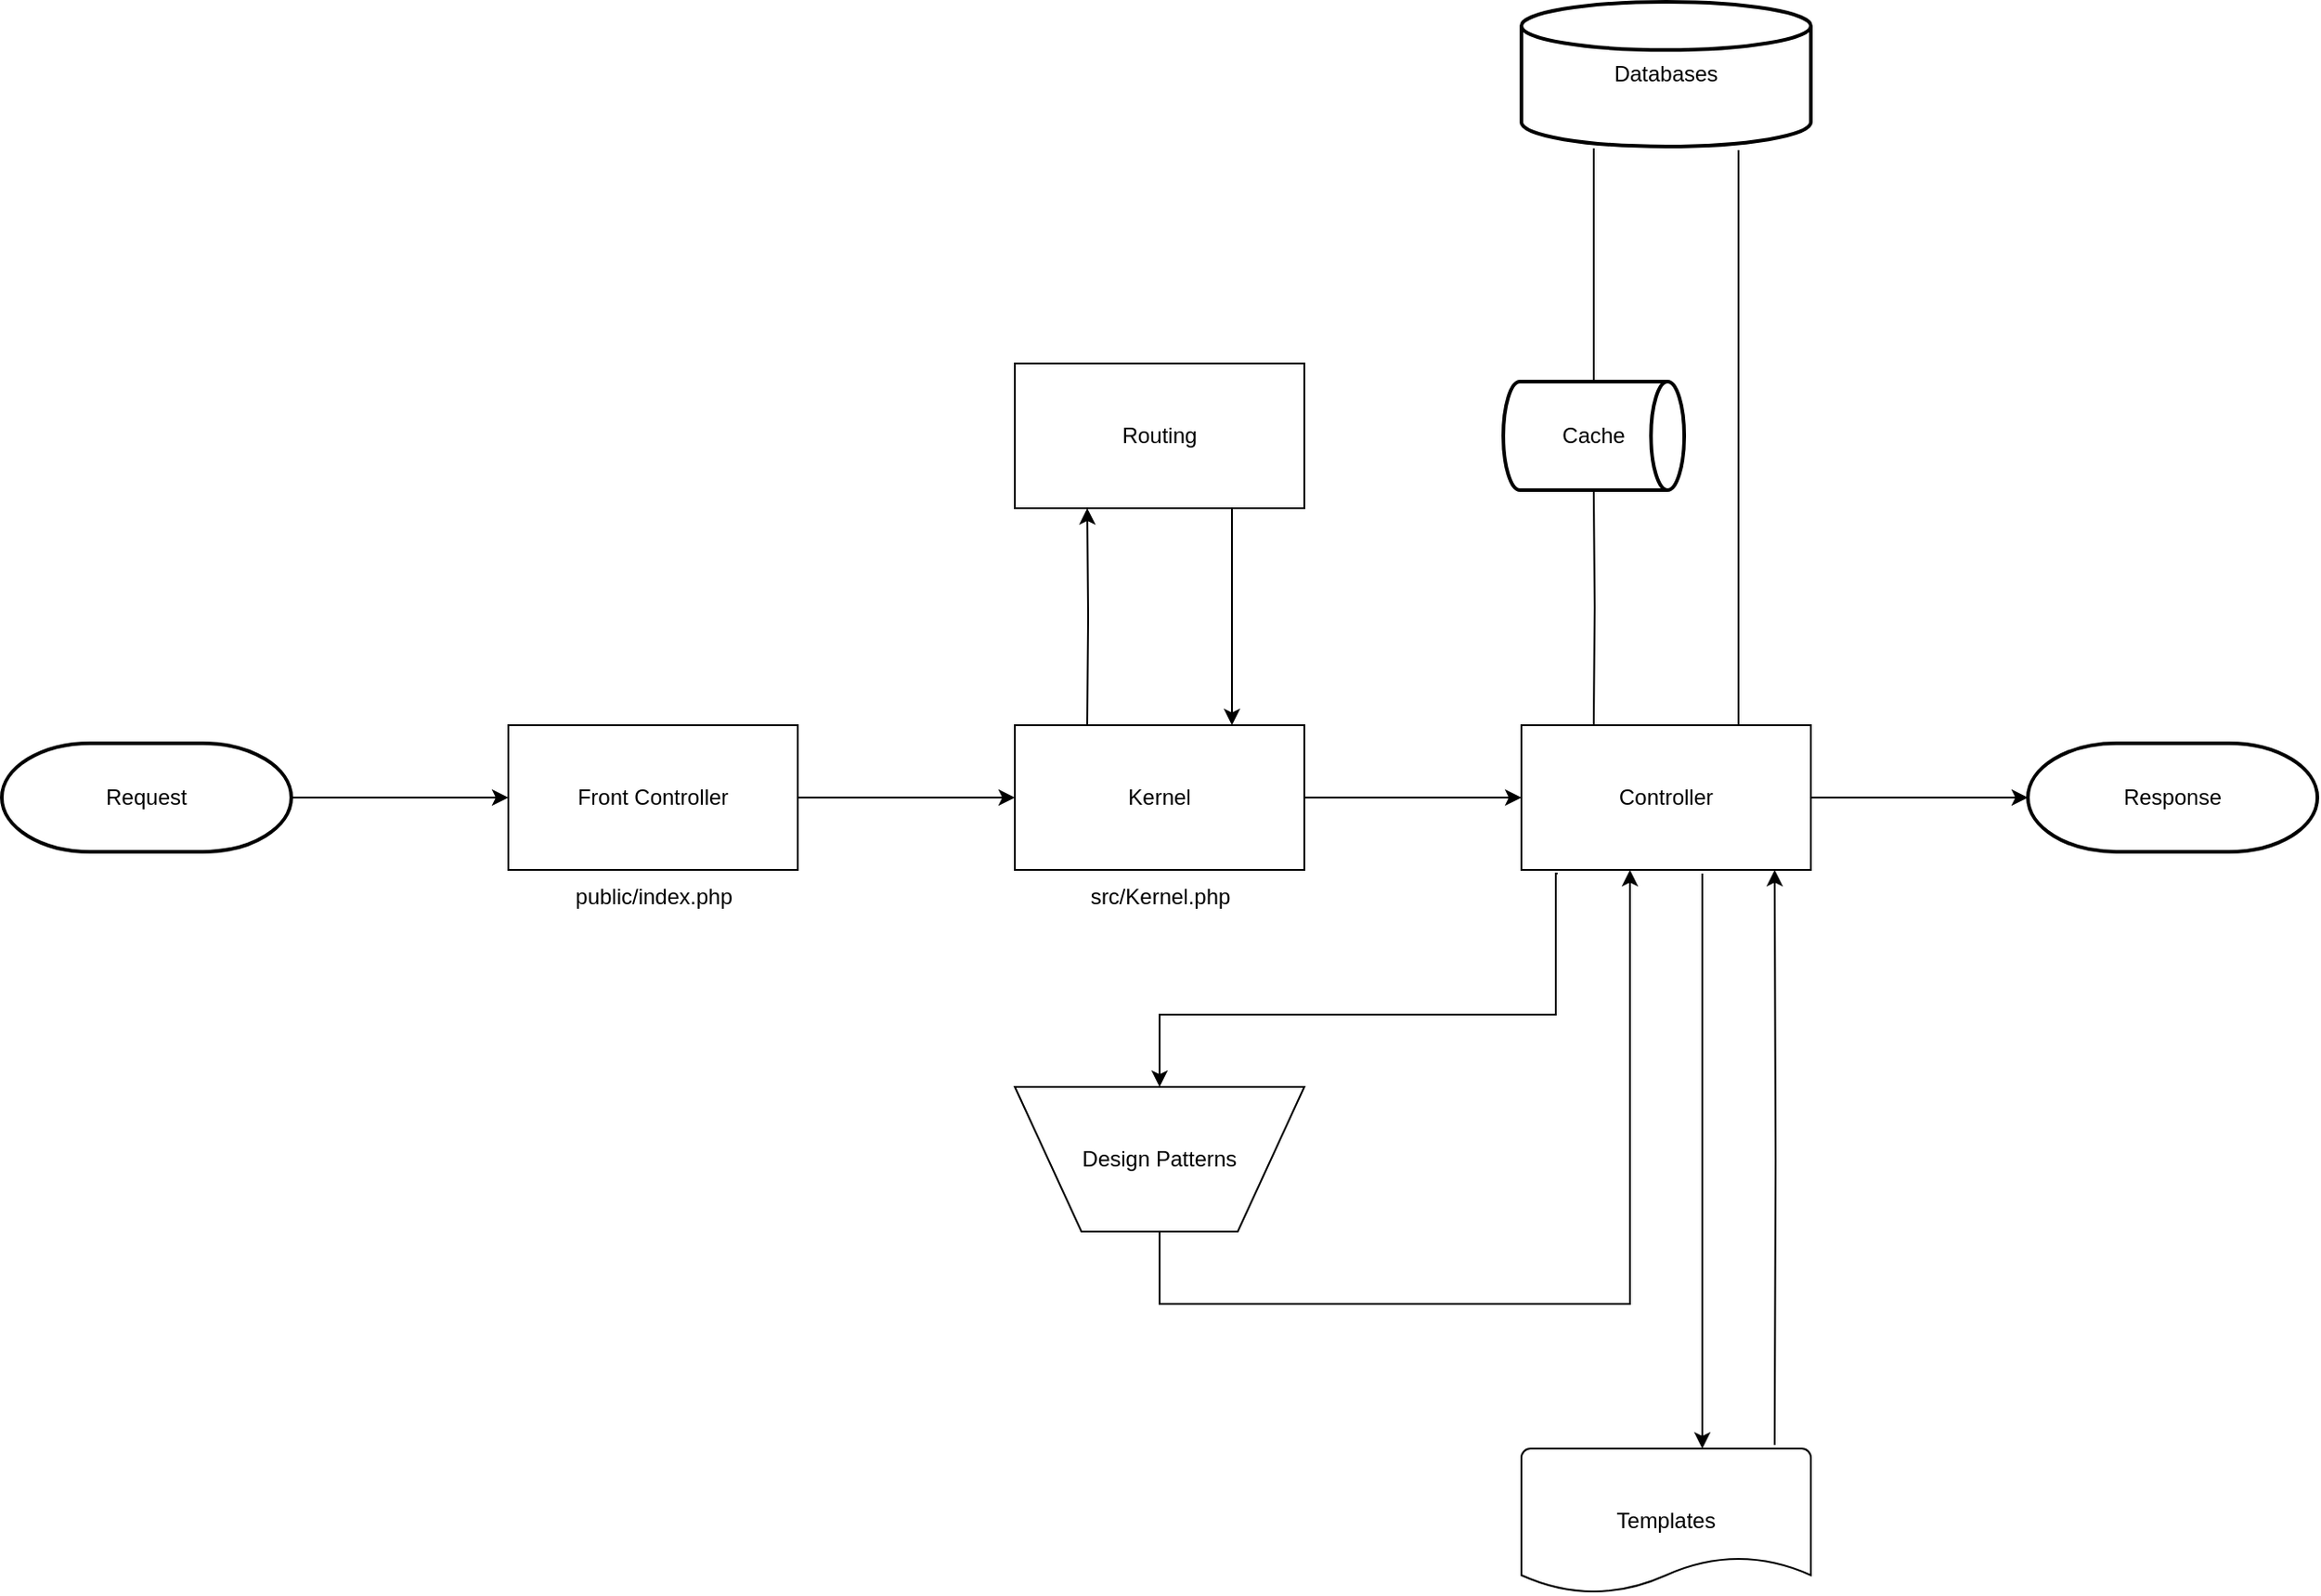 <mxfile version="22.1.22" type="embed" pages="6">
  <diagram name="Framework" id="CnW_uup-KwWFPFQ_-pxT">
    <mxGraphModel dx="1383" dy="1161" grid="1" gridSize="10" guides="1" tooltips="1" connect="1" arrows="1" fold="1" page="1" pageScale="1" pageWidth="1600" pageHeight="1200" math="0" shadow="0">
      <root>
        <mxCell id="zfkhhD0QaaSfa7tD3gnL-0" />
        <mxCell id="zfkhhD0QaaSfa7tD3gnL-1" parent="zfkhhD0QaaSfa7tD3gnL-0" />
        <mxCell id="zfkhhD0QaaSfa7tD3gnL-2" style="edgeStyle=orthogonalEdgeStyle;rounded=0;orthogonalLoop=1;jettySize=auto;html=1;" parent="zfkhhD0QaaSfa7tD3gnL-1" source="zfkhhD0QaaSfa7tD3gnL-3" target="zfkhhD0QaaSfa7tD3gnL-5" edge="1">
          <mxGeometry relative="1" as="geometry" />
        </mxCell>
        <mxCell id="zfkhhD0QaaSfa7tD3gnL-3" value="Front Controller" style="rounded=0;whiteSpace=wrap;html=1;" parent="zfkhhD0QaaSfa7tD3gnL-1" vertex="1">
          <mxGeometry x="440" y="480" width="160" height="80" as="geometry" />
        </mxCell>
        <mxCell id="zfkhhD0QaaSfa7tD3gnL-4" style="edgeStyle=orthogonalEdgeStyle;rounded=0;orthogonalLoop=1;jettySize=auto;html=1;entryX=0;entryY=0.5;entryDx=0;entryDy=0;exitX=1;exitY=0.5;exitDx=0;exitDy=0;" parent="zfkhhD0QaaSfa7tD3gnL-1" source="zfkhhD0QaaSfa7tD3gnL-5" target="zfkhhD0QaaSfa7tD3gnL-7" edge="1">
          <mxGeometry relative="1" as="geometry" />
        </mxCell>
        <mxCell id="zfkhhD0QaaSfa7tD3gnL-5" value="Kernel" style="rounded=0;whiteSpace=wrap;html=1;" parent="zfkhhD0QaaSfa7tD3gnL-1" vertex="1">
          <mxGeometry x="720" y="480" width="160" height="80" as="geometry" />
        </mxCell>
        <mxCell id="zfkhhD0QaaSfa7tD3gnL-6" style="edgeStyle=orthogonalEdgeStyle;rounded=0;orthogonalLoop=1;jettySize=auto;html=1;entryX=0.5;entryY=0;entryDx=0;entryDy=0;exitX=0.125;exitY=1.025;exitDx=0;exitDy=0;exitPerimeter=0;" parent="zfkhhD0QaaSfa7tD3gnL-1" source="zfkhhD0QaaSfa7tD3gnL-7" target="zfkhhD0QaaSfa7tD3gnL-26" edge="1">
          <mxGeometry relative="1" as="geometry">
            <Array as="points">
              <mxPoint x="1019" y="562" />
              <mxPoint x="1019" y="640" />
              <mxPoint x="800" y="640" />
            </Array>
          </mxGeometry>
        </mxCell>
        <mxCell id="zfkhhD0QaaSfa7tD3gnL-7" value="Controller" style="rounded=0;whiteSpace=wrap;html=1;" parent="zfkhhD0QaaSfa7tD3gnL-1" vertex="1">
          <mxGeometry x="1000" y="480" width="160" height="80" as="geometry" />
        </mxCell>
        <mxCell id="zfkhhD0QaaSfa7tD3gnL-8" style="edgeStyle=orthogonalEdgeStyle;rounded=0;orthogonalLoop=1;jettySize=auto;html=1;entryX=0;entryY=0.5;entryDx=0;entryDy=0;" parent="zfkhhD0QaaSfa7tD3gnL-1" source="zfkhhD0QaaSfa7tD3gnL-9" target="zfkhhD0QaaSfa7tD3gnL-3" edge="1">
          <mxGeometry relative="1" as="geometry" />
        </mxCell>
        <mxCell id="zfkhhD0QaaSfa7tD3gnL-9" value="Request" style="strokeWidth=2;html=1;shape=mxgraph.flowchart.terminator;whiteSpace=wrap;" parent="zfkhhD0QaaSfa7tD3gnL-1" vertex="1">
          <mxGeometry x="160" y="490" width="160" height="60" as="geometry" />
        </mxCell>
        <mxCell id="zfkhhD0QaaSfa7tD3gnL-10" value="Response" style="strokeWidth=2;html=1;shape=mxgraph.flowchart.terminator;whiteSpace=wrap;" parent="zfkhhD0QaaSfa7tD3gnL-1" vertex="1">
          <mxGeometry x="1280" y="490" width="160" height="60" as="geometry" />
        </mxCell>
        <mxCell id="zfkhhD0QaaSfa7tD3gnL-11" style="edgeStyle=orthogonalEdgeStyle;rounded=0;orthogonalLoop=1;jettySize=auto;html=1;entryX=0.75;entryY=0;entryDx=0;entryDy=0;exitX=0.75;exitY=1.025;exitDx=0;exitDy=0;exitPerimeter=0;endArrow=none;endFill=0;" parent="zfkhhD0QaaSfa7tD3gnL-1" source="zfkhhD0QaaSfa7tD3gnL-14" target="zfkhhD0QaaSfa7tD3gnL-7" edge="1">
          <mxGeometry relative="1" as="geometry">
            <mxPoint x="1080" y="360" as="sourcePoint" />
          </mxGeometry>
        </mxCell>
        <mxCell id="zfkhhD0QaaSfa7tD3gnL-12" value="public/index.php" style="text;html=1;align=center;verticalAlign=middle;resizable=0;points=[];autosize=1;strokeColor=none;fillColor=none;" parent="zfkhhD0QaaSfa7tD3gnL-1" vertex="1">
          <mxGeometry x="465" y="560" width="110" height="30" as="geometry" />
        </mxCell>
        <mxCell id="zfkhhD0QaaSfa7tD3gnL-13" value="src/Kernel.php" style="text;html=1;align=center;verticalAlign=middle;resizable=0;points=[];autosize=1;strokeColor=none;fillColor=none;" parent="zfkhhD0QaaSfa7tD3gnL-1" vertex="1">
          <mxGeometry x="750" y="560" width="100" height="30" as="geometry" />
        </mxCell>
        <mxCell id="zfkhhD0QaaSfa7tD3gnL-14" value="Databases" style="strokeWidth=2;html=1;shape=mxgraph.flowchart.database;whiteSpace=wrap;" parent="zfkhhD0QaaSfa7tD3gnL-1" vertex="1">
          <mxGeometry x="1000" y="80" width="160" height="80" as="geometry" />
        </mxCell>
        <mxCell id="zfkhhD0QaaSfa7tD3gnL-15" style="edgeStyle=orthogonalEdgeStyle;rounded=0;orthogonalLoop=1;jettySize=auto;html=1;entryX=0;entryY=0.5;entryDx=0;entryDy=0;entryPerimeter=0;" parent="zfkhhD0QaaSfa7tD3gnL-1" source="zfkhhD0QaaSfa7tD3gnL-7" target="zfkhhD0QaaSfa7tD3gnL-10" edge="1">
          <mxGeometry relative="1" as="geometry" />
        </mxCell>
        <mxCell id="zfkhhD0QaaSfa7tD3gnL-16" style="edgeStyle=orthogonalEdgeStyle;rounded=0;orthogonalLoop=1;jettySize=auto;html=1;entryX=0.25;entryY=1;entryDx=0;entryDy=0;exitX=0.25;exitY=0;exitDx=0;exitDy=0;" parent="zfkhhD0QaaSfa7tD3gnL-1" target="zfkhhD0QaaSfa7tD3gnL-18" edge="1">
          <mxGeometry relative="1" as="geometry">
            <mxPoint x="760" y="480" as="sourcePoint" />
          </mxGeometry>
        </mxCell>
        <mxCell id="zfkhhD0QaaSfa7tD3gnL-17" style="edgeStyle=orthogonalEdgeStyle;rounded=0;orthogonalLoop=1;jettySize=auto;html=1;exitX=0.75;exitY=1;exitDx=0;exitDy=0;" parent="zfkhhD0QaaSfa7tD3gnL-1" source="zfkhhD0QaaSfa7tD3gnL-18" edge="1">
          <mxGeometry relative="1" as="geometry">
            <mxPoint x="840" y="480" as="targetPoint" />
          </mxGeometry>
        </mxCell>
        <mxCell id="zfkhhD0QaaSfa7tD3gnL-18" value="Routing" style="rounded=0;whiteSpace=wrap;html=1;" parent="zfkhhD0QaaSfa7tD3gnL-1" vertex="1">
          <mxGeometry x="720" y="280" width="160" height="80" as="geometry" />
        </mxCell>
        <mxCell id="zx1N9MPbAr6mNwclZLOI-0" style="edgeStyle=orthogonalEdgeStyle;rounded=0;orthogonalLoop=1;jettySize=auto;html=1;exitX=0.5;exitY=1;exitDx=0;exitDy=0;" parent="zfkhhD0QaaSfa7tD3gnL-1" source="zfkhhD0QaaSfa7tD3gnL-26" edge="1">
          <mxGeometry relative="1" as="geometry">
            <mxPoint x="1060" y="560" as="targetPoint" />
            <Array as="points">
              <mxPoint x="800" y="800" />
              <mxPoint x="1060" y="800" />
            </Array>
          </mxGeometry>
        </mxCell>
        <mxCell id="zfkhhD0QaaSfa7tD3gnL-26" value="Design Patterns" style="verticalLabelPosition=middle;verticalAlign=middle;html=1;shape=trapezoid;perimeter=trapezoidPerimeter;whiteSpace=wrap;size=0.23;arcSize=10;flipV=1;labelPosition=center;align=center;" parent="zfkhhD0QaaSfa7tD3gnL-1" vertex="1">
          <mxGeometry x="720" y="680" width="160" height="80" as="geometry" />
        </mxCell>
        <mxCell id="zfkhhD0QaaSfa7tD3gnL-27" style="edgeStyle=orthogonalEdgeStyle;rounded=0;orthogonalLoop=1;jettySize=auto;html=1;entryX=0.25;entryY=1.013;entryDx=0;entryDy=0;entryPerimeter=0;endArrow=none;endFill=0;exitX=0.5;exitY=0;exitDx=0;exitDy=0;exitPerimeter=0;" parent="zfkhhD0QaaSfa7tD3gnL-1" source="zfkhhD0QaaSfa7tD3gnL-28" edge="1">
          <mxGeometry relative="1" as="geometry">
            <mxPoint x="880" y="320" as="sourcePoint" />
            <mxPoint x="1040" y="161" as="targetPoint" />
          </mxGeometry>
        </mxCell>
        <mxCell id="zfkhhD0QaaSfa7tD3gnL-28" value="Cache" style="strokeWidth=2;html=1;shape=mxgraph.flowchart.direct_data;whiteSpace=wrap;" parent="zfkhhD0QaaSfa7tD3gnL-1" vertex="1">
          <mxGeometry x="990" y="290" width="100" height="60" as="geometry" />
        </mxCell>
        <mxCell id="zfkhhD0QaaSfa7tD3gnL-29" style="edgeStyle=orthogonalEdgeStyle;rounded=0;orthogonalLoop=1;jettySize=auto;html=1;entryX=0.5;entryY=1;entryDx=0;entryDy=0;entryPerimeter=0;exitX=0.25;exitY=0;exitDx=0;exitDy=0;endArrow=none;endFill=0;" parent="zfkhhD0QaaSfa7tD3gnL-1" target="zfkhhD0QaaSfa7tD3gnL-28" edge="1">
          <mxGeometry relative="1" as="geometry">
            <mxPoint x="1040" y="480" as="sourcePoint" />
          </mxGeometry>
        </mxCell>
        <mxCell id="1GDWyFlp9GgyleiQa_Ey-0" value="Templates" style="strokeWidth=1;html=1;shape=mxgraph.flowchart.document2;whiteSpace=wrap;size=0.25;" parent="zfkhhD0QaaSfa7tD3gnL-1" vertex="1">
          <mxGeometry x="1000" y="880" width="160" height="80" as="geometry" />
        </mxCell>
        <mxCell id="1GDWyFlp9GgyleiQa_Ey-1" style="edgeStyle=orthogonalEdgeStyle;rounded=0;orthogonalLoop=1;jettySize=auto;html=1;startArrow=classic;startFill=1;endArrow=none;endFill=0;entryX=0.875;entryY=-0.025;entryDx=0;entryDy=0;entryPerimeter=0;" parent="zfkhhD0QaaSfa7tD3gnL-1" target="1GDWyFlp9GgyleiQa_Ey-0" edge="1">
          <mxGeometry relative="1" as="geometry">
            <mxPoint x="1140" y="560" as="sourcePoint" />
            <mxPoint x="1290" y="730" as="targetPoint" />
          </mxGeometry>
        </mxCell>
        <mxCell id="1GDWyFlp9GgyleiQa_Ey-2" style="edgeStyle=orthogonalEdgeStyle;rounded=0;orthogonalLoop=1;jettySize=auto;html=1;exitX=0.625;exitY=1.025;exitDx=0;exitDy=0;exitPerimeter=0;" parent="zfkhhD0QaaSfa7tD3gnL-1" source="zfkhhD0QaaSfa7tD3gnL-7" edge="1">
          <mxGeometry relative="1" as="geometry">
            <mxPoint x="1100" y="880" as="targetPoint" />
          </mxGeometry>
        </mxCell>
      </root>
    </mxGraphModel>
  </diagram>
  <diagram name="Configurations" id="nSLMvqq1_s9JcMIWVHJ0">
    <mxGraphModel dx="1383" dy="1161" grid="1" gridSize="10" guides="1" tooltips="1" connect="1" arrows="1" fold="1" page="1" pageScale="1" pageWidth="1600" pageHeight="1200" math="0" shadow="0">
      <root>
        <mxCell id="tFxSJcbVjkW49yoVQv_u-0" />
        <mxCell id="tFxSJcbVjkW49yoVQv_u-1" parent="tFxSJcbVjkW49yoVQv_u-0" />
        <mxCell id="9fxciIHvsaQsYW9dtywq-3" value="" style="verticalLabelPosition=bottom;verticalAlign=top;html=1;shape=mxgraph.basic.rect;fillColor2=none;strokeWidth=2;size=20;indent=5;fillColor=#f5f5f5;fontColor=#333333;strokeColor=#666666;" parent="tFxSJcbVjkW49yoVQv_u-1" vertex="1">
          <mxGeometry x="440" y="280" width="800" height="560" as="geometry" />
        </mxCell>
        <mxCell id="9fxciIHvsaQsYW9dtywq-2" value="" style="verticalLabelPosition=bottom;verticalAlign=top;html=1;shape=mxgraph.basic.rect;fillColor2=none;strokeWidth=2;size=20;indent=5;fillColor=#f5f5f5;fontColor=#333333;strokeColor=#666666;" parent="tFxSJcbVjkW49yoVQv_u-1" vertex="1">
          <mxGeometry x="400" y="240" width="800" height="560" as="geometry" />
        </mxCell>
        <mxCell id="tFxSJcbVjkW49yoVQv_u-2" style="edgeStyle=orthogonalEdgeStyle;rounded=0;orthogonalLoop=1;jettySize=auto;html=1;" parent="tFxSJcbVjkW49yoVQv_u-1" source="tFxSJcbVjkW49yoVQv_u-3" target="tFxSJcbVjkW49yoVQv_u-5" edge="1">
          <mxGeometry relative="1" as="geometry" />
        </mxCell>
        <mxCell id="tFxSJcbVjkW49yoVQv_u-3" value="Front Controller" style="rounded=0;whiteSpace=wrap;html=1;" parent="tFxSJcbVjkW49yoVQv_u-1" vertex="1">
          <mxGeometry x="440" y="480" width="160" height="80" as="geometry" />
        </mxCell>
        <mxCell id="tFxSJcbVjkW49yoVQv_u-4" style="edgeStyle=orthogonalEdgeStyle;rounded=0;orthogonalLoop=1;jettySize=auto;html=1;entryX=0;entryY=0.5;entryDx=0;entryDy=0;" parent="tFxSJcbVjkW49yoVQv_u-1" source="tFxSJcbVjkW49yoVQv_u-5" target="tFxSJcbVjkW49yoVQv_u-7" edge="1">
          <mxGeometry relative="1" as="geometry" />
        </mxCell>
        <mxCell id="tFxSJcbVjkW49yoVQv_u-5" value="Kernel" style="rounded=0;whiteSpace=wrap;html=1;" parent="tFxSJcbVjkW49yoVQv_u-1" vertex="1">
          <mxGeometry x="720" y="480" width="160" height="80" as="geometry" />
        </mxCell>
        <mxCell id="tFxSJcbVjkW49yoVQv_u-6" style="edgeStyle=orthogonalEdgeStyle;rounded=0;orthogonalLoop=1;jettySize=auto;html=1;entryX=0.25;entryY=0;entryDx=0;entryDy=0;exitX=0.25;exitY=1;exitDx=0;exitDy=0;" parent="tFxSJcbVjkW49yoVQv_u-1" edge="1">
          <mxGeometry relative="1" as="geometry">
            <mxPoint x="1040" y="360" as="sourcePoint" />
            <mxPoint x="1040" y="680" as="targetPoint" />
          </mxGeometry>
        </mxCell>
        <mxCell id="tFxSJcbVjkW49yoVQv_u-7" value="Controller" style="rounded=0;whiteSpace=wrap;html=1;" parent="tFxSJcbVjkW49yoVQv_u-1" vertex="1">
          <mxGeometry x="1000" y="480" width="160" height="80" as="geometry" />
        </mxCell>
        <mxCell id="tFxSJcbVjkW49yoVQv_u-8" style="edgeStyle=orthogonalEdgeStyle;rounded=0;orthogonalLoop=1;jettySize=auto;html=1;entryX=0;entryY=0.5;entryDx=0;entryDy=0;" parent="tFxSJcbVjkW49yoVQv_u-1" source="tFxSJcbVjkW49yoVQv_u-9" target="tFxSJcbVjkW49yoVQv_u-3" edge="1">
          <mxGeometry relative="1" as="geometry" />
        </mxCell>
        <mxCell id="tFxSJcbVjkW49yoVQv_u-9" value="Request" style="strokeWidth=2;html=1;shape=mxgraph.flowchart.terminator;whiteSpace=wrap;" parent="tFxSJcbVjkW49yoVQv_u-1" vertex="1">
          <mxGeometry x="160" y="490" width="160" height="60" as="geometry" />
        </mxCell>
        <mxCell id="tFxSJcbVjkW49yoVQv_u-10" value="Response" style="strokeWidth=2;html=1;shape=mxgraph.flowchart.terminator;whiteSpace=wrap;" parent="tFxSJcbVjkW49yoVQv_u-1" vertex="1">
          <mxGeometry x="1280" y="490" width="160" height="60" as="geometry" />
        </mxCell>
        <mxCell id="tFxSJcbVjkW49yoVQv_u-11" style="edgeStyle=orthogonalEdgeStyle;rounded=0;orthogonalLoop=1;jettySize=auto;html=1;entryX=0.75;entryY=0;entryDx=0;entryDy=0;exitX=0.75;exitY=1.025;exitDx=0;exitDy=0;exitPerimeter=0;endArrow=none;endFill=0;" parent="tFxSJcbVjkW49yoVQv_u-1" source="tFxSJcbVjkW49yoVQv_u-15" target="tFxSJcbVjkW49yoVQv_u-7" edge="1">
          <mxGeometry relative="1" as="geometry">
            <mxPoint x="1080" y="360" as="sourcePoint" />
          </mxGeometry>
        </mxCell>
        <mxCell id="tFxSJcbVjkW49yoVQv_u-12" value="public/index.php" style="text;html=1;align=center;verticalAlign=middle;resizable=0;points=[];autosize=1;strokeColor=none;fillColor=none;" parent="tFxSJcbVjkW49yoVQv_u-1" vertex="1">
          <mxGeometry x="465" y="560" width="110" height="30" as="geometry" />
        </mxCell>
        <mxCell id="tFxSJcbVjkW49yoVQv_u-13" value="src/Kernel.php" style="text;html=1;align=center;verticalAlign=middle;resizable=0;points=[];autosize=1;strokeColor=none;fillColor=none;" parent="tFxSJcbVjkW49yoVQv_u-1" vertex="1">
          <mxGeometry x="750" y="560" width="100" height="30" as="geometry" />
        </mxCell>
        <mxCell id="tFxSJcbVjkW49yoVQv_u-14" style="edgeStyle=orthogonalEdgeStyle;rounded=0;orthogonalLoop=1;jettySize=auto;html=1;entryX=0.75;entryY=1;entryDx=0;entryDy=0;exitX=0.75;exitY=0;exitDx=0;exitDy=0;exitPerimeter=0;" parent="tFxSJcbVjkW49yoVQv_u-1" source="tFxSJcbVjkW49yoVQv_u-19" target="tFxSJcbVjkW49yoVQv_u-7" edge="1">
          <mxGeometry relative="1" as="geometry">
            <mxPoint x="1120" y="680" as="sourcePoint" />
          </mxGeometry>
        </mxCell>
        <mxCell id="tFxSJcbVjkW49yoVQv_u-15" value="Databases" style="strokeWidth=2;html=1;shape=mxgraph.flowchart.database;whiteSpace=wrap;" parent="tFxSJcbVjkW49yoVQv_u-1" vertex="1">
          <mxGeometry x="1000" y="80" width="160" height="80" as="geometry" />
        </mxCell>
        <mxCell id="tFxSJcbVjkW49yoVQv_u-16" style="edgeStyle=orthogonalEdgeStyle;rounded=0;orthogonalLoop=1;jettySize=auto;html=1;entryX=0;entryY=0.5;entryDx=0;entryDy=0;entryPerimeter=0;" parent="tFxSJcbVjkW49yoVQv_u-1" source="tFxSJcbVjkW49yoVQv_u-7" target="tFxSJcbVjkW49yoVQv_u-10" edge="1">
          <mxGeometry relative="1" as="geometry" />
        </mxCell>
        <mxCell id="tFxSJcbVjkW49yoVQv_u-17" style="edgeStyle=orthogonalEdgeStyle;rounded=0;orthogonalLoop=1;jettySize=auto;html=1;entryX=0.25;entryY=1.013;entryDx=0;entryDy=0;entryPerimeter=0;endArrow=none;endFill=0;exitX=0.5;exitY=0;exitDx=0;exitDy=0;exitPerimeter=0;startArrow=none;startFill=0;" parent="tFxSJcbVjkW49yoVQv_u-1" source="tFxSJcbVjkW49yoVQv_u-18" target="tFxSJcbVjkW49yoVQv_u-15" edge="1">
          <mxGeometry relative="1" as="geometry">
            <mxPoint x="880" y="320" as="sourcePoint" />
          </mxGeometry>
        </mxCell>
        <mxCell id="tFxSJcbVjkW49yoVQv_u-18" value="Cache" style="strokeWidth=2;html=1;shape=mxgraph.flowchart.direct_data;whiteSpace=wrap;" parent="tFxSJcbVjkW49yoVQv_u-1" vertex="1">
          <mxGeometry x="990" y="290" width="100" height="60" as="geometry" />
        </mxCell>
        <mxCell id="tFxSJcbVjkW49yoVQv_u-19" value="Templates" style="strokeWidth=1;html=1;shape=mxgraph.flowchart.document2;whiteSpace=wrap;size=0.25;" parent="tFxSJcbVjkW49yoVQv_u-1" vertex="1">
          <mxGeometry x="1000" y="680" width="160" height="80" as="geometry" />
        </mxCell>
        <mxCell id="tFxSJcbVjkW49yoVQv_u-20" style="edgeStyle=orthogonalEdgeStyle;rounded=0;orthogonalLoop=1;jettySize=auto;html=1;entryX=0.25;entryY=1;entryDx=0;entryDy=0;exitX=0.25;exitY=0;exitDx=0;exitDy=0;" parent="tFxSJcbVjkW49yoVQv_u-1" target="tFxSJcbVjkW49yoVQv_u-22" edge="1">
          <mxGeometry relative="1" as="geometry">
            <mxPoint x="760" y="480" as="sourcePoint" />
          </mxGeometry>
        </mxCell>
        <mxCell id="tFxSJcbVjkW49yoVQv_u-21" style="edgeStyle=orthogonalEdgeStyle;rounded=0;orthogonalLoop=1;jettySize=auto;html=1;exitX=0.75;exitY=1;exitDx=0;exitDy=0;" parent="tFxSJcbVjkW49yoVQv_u-1" source="tFxSJcbVjkW49yoVQv_u-22" edge="1">
          <mxGeometry relative="1" as="geometry">
            <mxPoint x="840" y="480" as="targetPoint" />
          </mxGeometry>
        </mxCell>
        <mxCell id="tFxSJcbVjkW49yoVQv_u-22" value="Routing" style="rounded=0;whiteSpace=wrap;html=1;" parent="tFxSJcbVjkW49yoVQv_u-1" vertex="1">
          <mxGeometry x="720" y="280" width="160" height="80" as="geometry" />
        </mxCell>
        <mxCell id="tFxSJcbVjkW49yoVQv_u-23" style="edgeStyle=orthogonalEdgeStyle;rounded=0;orthogonalLoop=1;jettySize=auto;html=1;entryX=0.5;entryY=1;entryDx=0;entryDy=0;entryPerimeter=0;exitX=0.25;exitY=0;exitDx=0;exitDy=0;endArrow=none;endFill=0;" parent="tFxSJcbVjkW49yoVQv_u-1" source="tFxSJcbVjkW49yoVQv_u-7" target="tFxSJcbVjkW49yoVQv_u-18" edge="1">
          <mxGeometry relative="1" as="geometry" />
        </mxCell>
        <mxCell id="9fxciIHvsaQsYW9dtywq-4" value="Environment" style="text;html=1;align=center;verticalAlign=middle;resizable=0;points=[];autosize=1;strokeColor=none;fillColor=none;fontSize=18;" parent="tFxSJcbVjkW49yoVQv_u-1" vertex="1">
          <mxGeometry x="400" y="200" width="120" height="40" as="geometry" />
        </mxCell>
      </root>
    </mxGraphModel>
  </diagram>
  <diagram name="Controller" id="MDdU6RWuoMH7VYvuv_8p">
    <mxGraphModel dx="1383" dy="1161" grid="1" gridSize="10" guides="1" tooltips="1" connect="1" arrows="1" fold="1" page="1" pageScale="1" pageWidth="1600" pageHeight="1200" math="0" shadow="0">
      <root>
        <mxCell id="0" />
        <mxCell id="1" parent="0" />
        <mxCell id="UsoaZDjOVdxieOuJkQ57-5" style="edgeStyle=orthogonalEdgeStyle;rounded=0;orthogonalLoop=1;jettySize=auto;html=1;" parent="1" source="UsoaZDjOVdxieOuJkQ57-1" target="UsoaZDjOVdxieOuJkQ57-3" edge="1">
          <mxGeometry relative="1" as="geometry" />
        </mxCell>
        <mxCell id="UsoaZDjOVdxieOuJkQ57-1" value="Front Controller" style="rounded=0;whiteSpace=wrap;html=1;" parent="1" vertex="1">
          <mxGeometry x="440" y="480" width="160" height="80" as="geometry" />
        </mxCell>
        <mxCell id="UsoaZDjOVdxieOuJkQ57-6" style="edgeStyle=orthogonalEdgeStyle;rounded=0;orthogonalLoop=1;jettySize=auto;html=1;entryX=0;entryY=0.5;entryDx=0;entryDy=0;" parent="1" source="UsoaZDjOVdxieOuJkQ57-3" target="UsoaZDjOVdxieOuJkQ57-4" edge="1">
          <mxGeometry relative="1" as="geometry" />
        </mxCell>
        <mxCell id="UsoaZDjOVdxieOuJkQ57-3" value="Kernel" style="rounded=0;whiteSpace=wrap;html=1;" parent="1" vertex="1">
          <mxGeometry x="720" y="480" width="160" height="80" as="geometry" />
        </mxCell>
        <mxCell id="UsoaZDjOVdxieOuJkQ57-4" value="Controller" style="rounded=0;whiteSpace=wrap;html=1;" parent="1" vertex="1">
          <mxGeometry x="1000" y="480" width="160" height="80" as="geometry" />
        </mxCell>
        <mxCell id="UsoaZDjOVdxieOuJkQ57-21" style="edgeStyle=orthogonalEdgeStyle;rounded=0;orthogonalLoop=1;jettySize=auto;html=1;entryX=0;entryY=0.5;entryDx=0;entryDy=0;" parent="1" source="UsoaZDjOVdxieOuJkQ57-12" target="UsoaZDjOVdxieOuJkQ57-1" edge="1">
          <mxGeometry relative="1" as="geometry" />
        </mxCell>
        <mxCell id="UsoaZDjOVdxieOuJkQ57-12" value="Request" style="strokeWidth=2;html=1;shape=mxgraph.flowchart.terminator;whiteSpace=wrap;" parent="1" vertex="1">
          <mxGeometry x="160" y="490" width="160" height="60" as="geometry" />
        </mxCell>
        <mxCell id="UsoaZDjOVdxieOuJkQ57-16" value="Response" style="strokeWidth=2;html=1;shape=mxgraph.flowchart.terminator;whiteSpace=wrap;" parent="1" vertex="1">
          <mxGeometry x="1280" y="490" width="160" height="60" as="geometry" />
        </mxCell>
        <mxCell id="UsoaZDjOVdxieOuJkQ57-19" style="edgeStyle=orthogonalEdgeStyle;rounded=0;orthogonalLoop=1;jettySize=auto;html=1;entryX=0;entryY=0.5;entryDx=0;entryDy=0;entryPerimeter=0;" parent="1" source="UsoaZDjOVdxieOuJkQ57-4" target="UsoaZDjOVdxieOuJkQ57-16" edge="1">
          <mxGeometry relative="1" as="geometry" />
        </mxCell>
        <mxCell id="UsoaZDjOVdxieOuJkQ57-31" value="public/index.php" style="text;html=1;align=center;verticalAlign=middle;resizable=0;points=[];autosize=1;strokeColor=none;fillColor=none;" parent="1" vertex="1">
          <mxGeometry x="465" y="560" width="110" height="30" as="geometry" />
        </mxCell>
        <mxCell id="UsoaZDjOVdxieOuJkQ57-32" value="src/Kernel.php" style="text;html=1;align=center;verticalAlign=middle;resizable=0;points=[];autosize=1;strokeColor=none;fillColor=none;" parent="1" vertex="1">
          <mxGeometry x="750" y="560" width="100" height="30" as="geometry" />
        </mxCell>
      </root>
    </mxGraphModel>
  </diagram>
  <diagram name="Routing" id="10Izu4u8qryvTNVxO1JY">
    <mxGraphModel dx="1383" dy="1161" grid="1" gridSize="10" guides="1" tooltips="1" connect="1" arrows="1" fold="1" page="1" pageScale="1" pageWidth="1600" pageHeight="1200" math="0" shadow="0">
      <root>
        <mxCell id="aK0jPQPMPnF_35wL7-6X-0" />
        <mxCell id="aK0jPQPMPnF_35wL7-6X-1" parent="aK0jPQPMPnF_35wL7-6X-0" />
        <mxCell id="aK0jPQPMPnF_35wL7-6X-2" style="edgeStyle=orthogonalEdgeStyle;rounded=0;orthogonalLoop=1;jettySize=auto;html=1;" parent="aK0jPQPMPnF_35wL7-6X-1" source="aK0jPQPMPnF_35wL7-6X-3" target="aK0jPQPMPnF_35wL7-6X-8" edge="1">
          <mxGeometry relative="1" as="geometry" />
        </mxCell>
        <mxCell id="aK0jPQPMPnF_35wL7-6X-3" value="Front Controller" style="rounded=0;whiteSpace=wrap;html=1;" parent="aK0jPQPMPnF_35wL7-6X-1" vertex="1">
          <mxGeometry x="440" y="480" width="160" height="80" as="geometry" />
        </mxCell>
        <mxCell id="aK0jPQPMPnF_35wL7-6X-4" style="edgeStyle=orthogonalEdgeStyle;rounded=0;orthogonalLoop=1;jettySize=auto;html=1;entryX=0;entryY=0.5;entryDx=0;entryDy=0;" parent="aK0jPQPMPnF_35wL7-6X-1" source="aK0jPQPMPnF_35wL7-6X-8" target="aK0jPQPMPnF_35wL7-6X-9" edge="1">
          <mxGeometry relative="1" as="geometry" />
        </mxCell>
        <mxCell id="aK0jPQPMPnF_35wL7-6X-5" style="edgeStyle=orthogonalEdgeStyle;rounded=0;orthogonalLoop=1;jettySize=auto;html=1;entryX=0.25;entryY=1;entryDx=0;entryDy=0;exitX=0.25;exitY=0;exitDx=0;exitDy=0;" parent="aK0jPQPMPnF_35wL7-6X-1" source="aK0jPQPMPnF_35wL7-6X-8" target="aK0jPQPMPnF_35wL7-6X-11" edge="1">
          <mxGeometry relative="1" as="geometry" />
        </mxCell>
        <mxCell id="aK0jPQPMPnF_35wL7-6X-6" style="edgeStyle=orthogonalEdgeStyle;rounded=0;orthogonalLoop=1;jettySize=auto;html=1;entryX=0;entryY=0.5;entryDx=0;entryDy=0;" parent="aK0jPQPMPnF_35wL7-6X-1" source="aK0jPQPMPnF_35wL7-6X-8" target="aK0jPQPMPnF_35wL7-6X-23" edge="1">
          <mxGeometry relative="1" as="geometry" />
        </mxCell>
        <mxCell id="aK0jPQPMPnF_35wL7-6X-7" style="edgeStyle=orthogonalEdgeStyle;rounded=0;orthogonalLoop=1;jettySize=auto;html=1;entryX=0;entryY=0.5;entryDx=0;entryDy=0;" parent="aK0jPQPMPnF_35wL7-6X-1" source="aK0jPQPMPnF_35wL7-6X-8" target="aK0jPQPMPnF_35wL7-6X-22" edge="1">
          <mxGeometry relative="1" as="geometry" />
        </mxCell>
        <mxCell id="aK0jPQPMPnF_35wL7-6X-8" value="Kernel" style="rounded=0;whiteSpace=wrap;html=1;" parent="aK0jPQPMPnF_35wL7-6X-1" vertex="1">
          <mxGeometry x="720" y="480" width="160" height="80" as="geometry" />
        </mxCell>
        <mxCell id="aK0jPQPMPnF_35wL7-6X-9" value="Controller" style="rounded=0;whiteSpace=wrap;html=1;" parent="aK0jPQPMPnF_35wL7-6X-1" vertex="1">
          <mxGeometry x="1000" y="480" width="160" height="80" as="geometry" />
        </mxCell>
        <mxCell id="aK0jPQPMPnF_35wL7-6X-10" style="edgeStyle=orthogonalEdgeStyle;rounded=0;orthogonalLoop=1;jettySize=auto;html=1;exitX=0.75;exitY=1;exitDx=0;exitDy=0;" parent="aK0jPQPMPnF_35wL7-6X-1" source="aK0jPQPMPnF_35wL7-6X-11" edge="1">
          <mxGeometry relative="1" as="geometry">
            <mxPoint x="840" y="480" as="targetPoint" />
          </mxGeometry>
        </mxCell>
        <mxCell id="aK0jPQPMPnF_35wL7-6X-11" value="Routing" style="rounded=0;whiteSpace=wrap;html=1;" parent="aK0jPQPMPnF_35wL7-6X-1" vertex="1">
          <mxGeometry x="720" y="280" width="160" height="80" as="geometry" />
        </mxCell>
        <mxCell id="aK0jPQPMPnF_35wL7-6X-12" style="edgeStyle=orthogonalEdgeStyle;rounded=0;orthogonalLoop=1;jettySize=auto;html=1;entryX=0;entryY=0.5;entryDx=0;entryDy=0;" parent="aK0jPQPMPnF_35wL7-6X-1" source="aK0jPQPMPnF_35wL7-6X-13" target="aK0jPQPMPnF_35wL7-6X-3" edge="1">
          <mxGeometry relative="1" as="geometry" />
        </mxCell>
        <mxCell id="aK0jPQPMPnF_35wL7-6X-13" value="Request" style="strokeWidth=2;html=1;shape=mxgraph.flowchart.terminator;whiteSpace=wrap;" parent="aK0jPQPMPnF_35wL7-6X-1" vertex="1">
          <mxGeometry x="160" y="490" width="160" height="60" as="geometry" />
        </mxCell>
        <mxCell id="aK0jPQPMPnF_35wL7-6X-14" style="edgeStyle=orthogonalEdgeStyle;rounded=0;orthogonalLoop=1;jettySize=auto;html=1;entryX=0;entryY=0.5;entryDx=0;entryDy=0;" parent="aK0jPQPMPnF_35wL7-6X-1" source="aK0jPQPMPnF_35wL7-6X-15" target="aK0jPQPMPnF_35wL7-6X-3" edge="1">
          <mxGeometry relative="1" as="geometry" />
        </mxCell>
        <mxCell id="aK0jPQPMPnF_35wL7-6X-15" value="Request" style="strokeWidth=2;html=1;shape=mxgraph.flowchart.terminator;whiteSpace=wrap;" parent="aK0jPQPMPnF_35wL7-6X-1" vertex="1">
          <mxGeometry x="160" y="290" width="160" height="60" as="geometry" />
        </mxCell>
        <mxCell id="aK0jPQPMPnF_35wL7-6X-16" style="edgeStyle=orthogonalEdgeStyle;rounded=0;orthogonalLoop=1;jettySize=auto;html=1;entryX=0;entryY=0.5;entryDx=0;entryDy=0;" parent="aK0jPQPMPnF_35wL7-6X-1" source="aK0jPQPMPnF_35wL7-6X-17" target="aK0jPQPMPnF_35wL7-6X-3" edge="1">
          <mxGeometry relative="1" as="geometry" />
        </mxCell>
        <mxCell id="aK0jPQPMPnF_35wL7-6X-17" value="Request" style="strokeWidth=2;html=1;shape=mxgraph.flowchart.terminator;whiteSpace=wrap;" parent="aK0jPQPMPnF_35wL7-6X-1" vertex="1">
          <mxGeometry x="160" y="690" width="160" height="60" as="geometry" />
        </mxCell>
        <mxCell id="aK0jPQPMPnF_35wL7-6X-18" value="Response" style="strokeWidth=2;html=1;shape=mxgraph.flowchart.terminator;whiteSpace=wrap;" parent="aK0jPQPMPnF_35wL7-6X-1" vertex="1">
          <mxGeometry x="1280" y="490" width="160" height="60" as="geometry" />
        </mxCell>
        <mxCell id="aK0jPQPMPnF_35wL7-6X-19" value="Response" style="strokeWidth=2;html=1;shape=mxgraph.flowchart.terminator;whiteSpace=wrap;" parent="aK0jPQPMPnF_35wL7-6X-1" vertex="1">
          <mxGeometry x="1280" y="290" width="160" height="60" as="geometry" />
        </mxCell>
        <mxCell id="aK0jPQPMPnF_35wL7-6X-20" value="Response" style="strokeWidth=2;html=1;shape=mxgraph.flowchart.terminator;whiteSpace=wrap;" parent="aK0jPQPMPnF_35wL7-6X-1" vertex="1">
          <mxGeometry x="1280" y="690" width="160" height="60" as="geometry" />
        </mxCell>
        <mxCell id="aK0jPQPMPnF_35wL7-6X-21" style="edgeStyle=orthogonalEdgeStyle;rounded=0;orthogonalLoop=1;jettySize=auto;html=1;entryX=0;entryY=0.5;entryDx=0;entryDy=0;entryPerimeter=0;" parent="aK0jPQPMPnF_35wL7-6X-1" source="aK0jPQPMPnF_35wL7-6X-9" target="aK0jPQPMPnF_35wL7-6X-18" edge="1">
          <mxGeometry relative="1" as="geometry" />
        </mxCell>
        <mxCell id="aK0jPQPMPnF_35wL7-6X-22" value="Controller" style="rounded=0;whiteSpace=wrap;html=1;" parent="aK0jPQPMPnF_35wL7-6X-1" vertex="1">
          <mxGeometry x="1000" y="680" width="160" height="80" as="geometry" />
        </mxCell>
        <mxCell id="aK0jPQPMPnF_35wL7-6X-23" value="Controller" style="rounded=0;whiteSpace=wrap;html=1;" parent="aK0jPQPMPnF_35wL7-6X-1" vertex="1">
          <mxGeometry x="1000" y="280" width="160" height="80" as="geometry" />
        </mxCell>
        <mxCell id="aK0jPQPMPnF_35wL7-6X-24" style="edgeStyle=orthogonalEdgeStyle;rounded=0;orthogonalLoop=1;jettySize=auto;html=1;entryX=0;entryY=0.5;entryDx=0;entryDy=0;entryPerimeter=0;" parent="aK0jPQPMPnF_35wL7-6X-1" source="aK0jPQPMPnF_35wL7-6X-23" target="aK0jPQPMPnF_35wL7-6X-19" edge="1">
          <mxGeometry relative="1" as="geometry" />
        </mxCell>
        <mxCell id="aK0jPQPMPnF_35wL7-6X-25" style="edgeStyle=orthogonalEdgeStyle;rounded=0;orthogonalLoop=1;jettySize=auto;html=1;entryX=0;entryY=0.5;entryDx=0;entryDy=0;entryPerimeter=0;" parent="aK0jPQPMPnF_35wL7-6X-1" source="aK0jPQPMPnF_35wL7-6X-22" target="aK0jPQPMPnF_35wL7-6X-20" edge="1">
          <mxGeometry relative="1" as="geometry" />
        </mxCell>
        <mxCell id="aK0jPQPMPnF_35wL7-6X-26" value="public/index.php" style="text;html=1;align=center;verticalAlign=middle;resizable=0;points=[];autosize=1;strokeColor=none;fillColor=none;" parent="aK0jPQPMPnF_35wL7-6X-1" vertex="1">
          <mxGeometry x="465" y="560" width="110" height="30" as="geometry" />
        </mxCell>
        <mxCell id="aK0jPQPMPnF_35wL7-6X-27" value="src/Kernel.php" style="text;html=1;align=center;verticalAlign=middle;resizable=0;points=[];autosize=1;strokeColor=none;fillColor=none;" parent="aK0jPQPMPnF_35wL7-6X-1" vertex="1">
          <mxGeometry x="750" y="560" width="100" height="30" as="geometry" />
        </mxCell>
      </root>
    </mxGraphModel>
  </diagram>
  <diagram name="Templates" id="9Gv78hNrQnH_QKZpFVT-">
    <mxGraphModel dx="1383" dy="1161" grid="1" gridSize="10" guides="1" tooltips="1" connect="1" arrows="1" fold="1" page="1" pageScale="1" pageWidth="1600" pageHeight="1200" math="0" shadow="0">
      <root>
        <mxCell id="tj4pjSLbb3UEO3Axfd76-0" />
        <mxCell id="tj4pjSLbb3UEO3Axfd76-1" parent="tj4pjSLbb3UEO3Axfd76-0" />
        <mxCell id="tj4pjSLbb3UEO3Axfd76-2" style="edgeStyle=orthogonalEdgeStyle;rounded=0;orthogonalLoop=1;jettySize=auto;html=1;" parent="tj4pjSLbb3UEO3Axfd76-1" source="tj4pjSLbb3UEO3Axfd76-3" target="tj4pjSLbb3UEO3Axfd76-6" edge="1">
          <mxGeometry relative="1" as="geometry" />
        </mxCell>
        <mxCell id="tj4pjSLbb3UEO3Axfd76-3" value="Front Controller" style="rounded=0;whiteSpace=wrap;html=1;" parent="tj4pjSLbb3UEO3Axfd76-1" vertex="1">
          <mxGeometry x="440" y="480" width="160" height="80" as="geometry" />
        </mxCell>
        <mxCell id="tj4pjSLbb3UEO3Axfd76-4" style="edgeStyle=orthogonalEdgeStyle;rounded=0;orthogonalLoop=1;jettySize=auto;html=1;entryX=0;entryY=0.5;entryDx=0;entryDy=0;" parent="tj4pjSLbb3UEO3Axfd76-1" source="tj4pjSLbb3UEO3Axfd76-6" target="tj4pjSLbb3UEO3Axfd76-8" edge="1">
          <mxGeometry relative="1" as="geometry" />
        </mxCell>
        <mxCell id="tj4pjSLbb3UEO3Axfd76-6" value="Kernel" style="rounded=0;whiteSpace=wrap;html=1;" parent="tj4pjSLbb3UEO3Axfd76-1" vertex="1">
          <mxGeometry x="720" y="480" width="160" height="80" as="geometry" />
        </mxCell>
        <mxCell id="tj4pjSLbb3UEO3Axfd76-7" style="edgeStyle=orthogonalEdgeStyle;rounded=0;orthogonalLoop=1;jettySize=auto;html=1;entryX=0.25;entryY=0;entryDx=0;entryDy=0;exitX=0.25;exitY=1;exitDx=0;exitDy=0;" parent="tj4pjSLbb3UEO3Axfd76-1" edge="1">
          <mxGeometry relative="1" as="geometry">
            <mxPoint x="1040" y="360" as="sourcePoint" />
            <mxPoint x="1040" y="680" as="targetPoint" />
          </mxGeometry>
        </mxCell>
        <mxCell id="tj4pjSLbb3UEO3Axfd76-8" value="Controller" style="rounded=0;whiteSpace=wrap;html=1;" parent="tj4pjSLbb3UEO3Axfd76-1" vertex="1">
          <mxGeometry x="1000" y="480" width="160" height="80" as="geometry" />
        </mxCell>
        <mxCell id="tj4pjSLbb3UEO3Axfd76-11" style="edgeStyle=orthogonalEdgeStyle;rounded=0;orthogonalLoop=1;jettySize=auto;html=1;entryX=0;entryY=0.5;entryDx=0;entryDy=0;" parent="tj4pjSLbb3UEO3Axfd76-1" source="tj4pjSLbb3UEO3Axfd76-12" target="tj4pjSLbb3UEO3Axfd76-3" edge="1">
          <mxGeometry relative="1" as="geometry" />
        </mxCell>
        <mxCell id="tj4pjSLbb3UEO3Axfd76-12" value="Request" style="strokeWidth=2;html=1;shape=mxgraph.flowchart.terminator;whiteSpace=wrap;" parent="tj4pjSLbb3UEO3Axfd76-1" vertex="1">
          <mxGeometry x="160" y="490" width="160" height="60" as="geometry" />
        </mxCell>
        <mxCell id="tj4pjSLbb3UEO3Axfd76-17" value="Response" style="strokeWidth=2;html=1;shape=mxgraph.flowchart.terminator;whiteSpace=wrap;" parent="tj4pjSLbb3UEO3Axfd76-1" vertex="1">
          <mxGeometry x="1280" y="490" width="160" height="60" as="geometry" />
        </mxCell>
        <mxCell id="tj4pjSLbb3UEO3Axfd76-19" style="edgeStyle=orthogonalEdgeStyle;rounded=0;orthogonalLoop=1;jettySize=auto;html=1;entryX=0.75;entryY=0;entryDx=0;entryDy=0;exitX=0.75;exitY=1.025;exitDx=0;exitDy=0;exitPerimeter=0;endArrow=none;endFill=0;" parent="tj4pjSLbb3UEO3Axfd76-1" source="tj4pjSLbb3UEO3Axfd76-26" target="tj4pjSLbb3UEO3Axfd76-8" edge="1">
          <mxGeometry relative="1" as="geometry">
            <mxPoint x="1080" y="360" as="sourcePoint" />
          </mxGeometry>
        </mxCell>
        <mxCell id="tj4pjSLbb3UEO3Axfd76-20" value="public/index.php" style="text;html=1;align=center;verticalAlign=middle;resizable=0;points=[];autosize=1;strokeColor=none;fillColor=none;" parent="tj4pjSLbb3UEO3Axfd76-1" vertex="1">
          <mxGeometry x="465" y="560" width="110" height="30" as="geometry" />
        </mxCell>
        <mxCell id="tj4pjSLbb3UEO3Axfd76-21" value="src/Kernel.php" style="text;html=1;align=center;verticalAlign=middle;resizable=0;points=[];autosize=1;strokeColor=none;fillColor=none;" parent="tj4pjSLbb3UEO3Axfd76-1" vertex="1">
          <mxGeometry x="750" y="560" width="100" height="30" as="geometry" />
        </mxCell>
        <mxCell id="tj4pjSLbb3UEO3Axfd76-22" style="edgeStyle=orthogonalEdgeStyle;rounded=0;orthogonalLoop=1;jettySize=auto;html=1;entryX=0.75;entryY=1;entryDx=0;entryDy=0;exitX=0.75;exitY=0;exitDx=0;exitDy=0;exitPerimeter=0;" parent="tj4pjSLbb3UEO3Axfd76-1" source="T7-00P5015HYJlVUWV-9-6" target="tj4pjSLbb3UEO3Axfd76-8" edge="1">
          <mxGeometry relative="1" as="geometry">
            <mxPoint x="1120" y="680" as="sourcePoint" />
          </mxGeometry>
        </mxCell>
        <mxCell id="tj4pjSLbb3UEO3Axfd76-26" value="Databases" style="strokeWidth=2;html=1;shape=mxgraph.flowchart.database;whiteSpace=wrap;" parent="tj4pjSLbb3UEO3Axfd76-1" vertex="1">
          <mxGeometry x="1000" y="80" width="160" height="80" as="geometry" />
        </mxCell>
        <mxCell id="tj4pjSLbb3UEO3Axfd76-27" style="edgeStyle=orthogonalEdgeStyle;rounded=0;orthogonalLoop=1;jettySize=auto;html=1;entryX=0;entryY=0.5;entryDx=0;entryDy=0;entryPerimeter=0;" parent="tj4pjSLbb3UEO3Axfd76-1" source="tj4pjSLbb3UEO3Axfd76-8" target="tj4pjSLbb3UEO3Axfd76-17" edge="1">
          <mxGeometry relative="1" as="geometry" />
        </mxCell>
        <mxCell id="T7-00P5015HYJlVUWV-9-4" style="edgeStyle=orthogonalEdgeStyle;rounded=0;orthogonalLoop=1;jettySize=auto;html=1;entryX=0.25;entryY=1.013;entryDx=0;entryDy=0;entryPerimeter=0;endArrow=none;endFill=0;exitX=0.5;exitY=0;exitDx=0;exitDy=0;exitPerimeter=0;startArrow=none;startFill=0;" parent="tj4pjSLbb3UEO3Axfd76-1" source="T7-00P5015HYJlVUWV-9-5" target="tj4pjSLbb3UEO3Axfd76-26" edge="1">
          <mxGeometry relative="1" as="geometry">
            <mxPoint x="880" y="320" as="sourcePoint" />
          </mxGeometry>
        </mxCell>
        <mxCell id="T7-00P5015HYJlVUWV-9-5" value="Cache" style="strokeWidth=2;html=1;shape=mxgraph.flowchart.direct_data;whiteSpace=wrap;" parent="tj4pjSLbb3UEO3Axfd76-1" vertex="1">
          <mxGeometry x="990" y="290" width="100" height="60" as="geometry" />
        </mxCell>
        <mxCell id="T7-00P5015HYJlVUWV-9-6" value="Templates" style="strokeWidth=1;html=1;shape=mxgraph.flowchart.document2;whiteSpace=wrap;size=0.25;" parent="tj4pjSLbb3UEO3Axfd76-1" vertex="1">
          <mxGeometry x="1000" y="680" width="160" height="80" as="geometry" />
        </mxCell>
        <mxCell id="Mi_UZWfCTwYI70V3yGZt-0" style="edgeStyle=orthogonalEdgeStyle;rounded=0;orthogonalLoop=1;jettySize=auto;html=1;entryX=0.25;entryY=1;entryDx=0;entryDy=0;exitX=0.25;exitY=0;exitDx=0;exitDy=0;" parent="tj4pjSLbb3UEO3Axfd76-1" target="Mi_UZWfCTwYI70V3yGZt-2" edge="1">
          <mxGeometry relative="1" as="geometry">
            <mxPoint x="760" y="480" as="sourcePoint" />
          </mxGeometry>
        </mxCell>
        <mxCell id="Mi_UZWfCTwYI70V3yGZt-1" style="edgeStyle=orthogonalEdgeStyle;rounded=0;orthogonalLoop=1;jettySize=auto;html=1;exitX=0.75;exitY=1;exitDx=0;exitDy=0;" parent="tj4pjSLbb3UEO3Axfd76-1" source="Mi_UZWfCTwYI70V3yGZt-2" edge="1">
          <mxGeometry relative="1" as="geometry">
            <mxPoint x="840" y="480" as="targetPoint" />
          </mxGeometry>
        </mxCell>
        <mxCell id="Mi_UZWfCTwYI70V3yGZt-2" value="Routing" style="rounded=0;whiteSpace=wrap;html=1;" parent="tj4pjSLbb3UEO3Axfd76-1" vertex="1">
          <mxGeometry x="720" y="280" width="160" height="80" as="geometry" />
        </mxCell>
        <mxCell id="aKlLW9bGaKvcKPNoz3-u-0" style="edgeStyle=orthogonalEdgeStyle;rounded=0;orthogonalLoop=1;jettySize=auto;html=1;entryX=0.5;entryY=1;entryDx=0;entryDy=0;entryPerimeter=0;exitX=0.25;exitY=0;exitDx=0;exitDy=0;endArrow=none;endFill=0;" parent="tj4pjSLbb3UEO3Axfd76-1" source="tj4pjSLbb3UEO3Axfd76-8" target="T7-00P5015HYJlVUWV-9-5" edge="1">
          <mxGeometry relative="1" as="geometry" />
        </mxCell>
        <mxCell id="FrubXbgjtLNu9BsJBXkQ-1" value="&lt;p style=&quot;margin: 0px; font-variant-numeric: normal; font-variant-east-asian: normal; font-variant-alternates: normal; font-kerning: auto; font-optical-sizing: auto; font-feature-settings: normal; font-variation-settings: normal; font-variant-position: normal; font-stretch: normal; line-height: normal; font-family: &amp;quot;Helvetica Neue&amp;quot;; text-align: start;&quot; class=&quot;p1&quot;&gt;&lt;font style=&quot;font-size: 12px;&quot;&gt;dashboard&lt;/font&gt;&lt;/p&gt;" style="rounded=1;whiteSpace=wrap;html=1;absoluteArcSize=1;arcSize=14;strokeWidth=1;fontStyle=0" parent="tj4pjSLbb3UEO3Axfd76-1" vertex="1">
          <mxGeometry x="1160" y="900" width="80" height="40" as="geometry" />
        </mxCell>
        <mxCell id="FrubXbgjtLNu9BsJBXkQ-2" value="corporate" style="rounded=1;whiteSpace=wrap;html=1;absoluteArcSize=1;arcSize=14;strokeWidth=1;" parent="tj4pjSLbb3UEO3Axfd76-1" vertex="1">
          <mxGeometry x="920" y="900" width="80" height="40" as="geometry" />
        </mxCell>
        <mxCell id="FrubXbgjtLNu9BsJBXkQ-3" style="edgeStyle=orthogonalEdgeStyle;rounded=0;orthogonalLoop=1;jettySize=auto;html=1;endArrow=none;endFill=0;exitX=0.5;exitY=0.863;exitDx=0;exitDy=0;exitPerimeter=0;" parent="tj4pjSLbb3UEO3Axfd76-1" source="T7-00P5015HYJlVUWV-9-6" target="FrubXbgjtLNu9BsJBXkQ-0" edge="1">
          <mxGeometry relative="1" as="geometry">
            <mxPoint x="1080" y="760" as="sourcePoint" />
          </mxGeometry>
        </mxCell>
        <mxCell id="FrubXbgjtLNu9BsJBXkQ-4" style="edgeStyle=orthogonalEdgeStyle;rounded=0;orthogonalLoop=1;jettySize=auto;html=1;entryX=0.5;entryY=0;entryDx=0;entryDy=0;endArrow=none;endFill=0;exitX=0.5;exitY=1;exitDx=0;exitDy=0;" parent="tj4pjSLbb3UEO3Axfd76-1" source="FrubXbgjtLNu9BsJBXkQ-0" target="FrubXbgjtLNu9BsJBXkQ-2" edge="1">
          <mxGeometry relative="1" as="geometry">
            <mxPoint x="1080" y="751" as="sourcePoint" />
            <Array as="points">
              <mxPoint x="1080" y="880" />
              <mxPoint x="960" y="880" />
            </Array>
          </mxGeometry>
        </mxCell>
        <mxCell id="FrubXbgjtLNu9BsJBXkQ-5" style="edgeStyle=orthogonalEdgeStyle;rounded=0;orthogonalLoop=1;jettySize=auto;html=1;entryX=0.5;entryY=0;entryDx=0;entryDy=0;exitX=0.5;exitY=1;exitDx=0;exitDy=0;endArrow=none;endFill=0;" parent="tj4pjSLbb3UEO3Axfd76-1" source="FrubXbgjtLNu9BsJBXkQ-0" target="FrubXbgjtLNu9BsJBXkQ-1" edge="1">
          <mxGeometry relative="1" as="geometry">
            <mxPoint x="1080" y="760" as="sourcePoint" />
            <Array as="points">
              <mxPoint x="1080" y="880" />
              <mxPoint x="1200" y="880" />
            </Array>
          </mxGeometry>
        </mxCell>
        <mxCell id="SDVpZ2Qcb1a5dVaejCr1-0" value="Themes" style="text;html=1;align=center;verticalAlign=middle;resizable=0;points=[];autosize=1;strokeColor=none;fillColor=none;" parent="tj4pjSLbb3UEO3Axfd76-1" vertex="1">
          <mxGeometry x="1045" y="880" width="70" height="30" as="geometry" />
        </mxCell>
        <mxCell id="SDVpZ2Qcb1a5dVaejCr1-1" value="" style="edgeStyle=orthogonalEdgeStyle;rounded=0;orthogonalLoop=1;jettySize=auto;html=1;entryX=0.5;entryY=0;entryDx=0;entryDy=0;exitX=0.5;exitY=0.888;exitDx=0;exitDy=0;endArrow=none;endFill=0;exitPerimeter=0;" parent="tj4pjSLbb3UEO3Axfd76-1" source="T7-00P5015HYJlVUWV-9-6" target="FrubXbgjtLNu9BsJBXkQ-0" edge="1">
          <mxGeometry relative="1" as="geometry">
            <mxPoint x="1080" y="751" as="sourcePoint" />
            <mxPoint x="1200" y="900" as="targetPoint" />
          </mxGeometry>
        </mxCell>
        <mxCell id="FrubXbgjtLNu9BsJBXkQ-0" value="&lt;p style=&quot;margin: 0px; font-variant-numeric: normal; font-variant-east-asian: normal; font-variant-alternates: normal; font-kerning: auto; font-optical-sizing: auto; font-feature-settings: normal; font-variation-settings: normal; font-variant-position: normal; font-stretch: normal; line-height: normal; font-family: &amp;quot;Helvetica Neue&amp;quot;; text-align: start;&quot; class=&quot;p1&quot;&gt;&lt;font style=&quot;font-size: 12px;&quot;&gt;base&lt;/font&gt;&lt;/p&gt;" style="rounded=1;whiteSpace=wrap;html=1;absoluteArcSize=1;arcSize=14;strokeWidth=1;fontStyle=0" parent="tj4pjSLbb3UEO3Axfd76-1" vertex="1">
          <mxGeometry x="1040" y="800" width="80" height="40" as="geometry" />
        </mxCell>
      </root>
    </mxGraphModel>
  </diagram>
  <diagram name="Services" id="RxOxSqkB1Rss9njmbyAN">
    <mxGraphModel dx="1383" dy="1161" grid="1" gridSize="10" guides="1" tooltips="1" connect="1" arrows="1" fold="1" page="1" pageScale="1" pageWidth="1600" pageHeight="1200" math="0" shadow="0">
      <root>
        <mxCell id="ck3x6nscV3yC2zILSED3-0" />
        <mxCell id="ck3x6nscV3yC2zILSED3-1" parent="ck3x6nscV3yC2zILSED3-0" />
        <mxCell id="ck3x6nscV3yC2zILSED3-2" style="edgeStyle=orthogonalEdgeStyle;rounded=0;orthogonalLoop=1;jettySize=auto;html=1;" parent="ck3x6nscV3yC2zILSED3-1" source="ck3x6nscV3yC2zILSED3-3" target="ck3x6nscV3yC2zILSED3-5" edge="1">
          <mxGeometry relative="1" as="geometry" />
        </mxCell>
        <mxCell id="ck3x6nscV3yC2zILSED3-3" value="Front Controller" style="rounded=0;whiteSpace=wrap;html=1;" parent="ck3x6nscV3yC2zILSED3-1" vertex="1">
          <mxGeometry x="440" y="480" width="160" height="80" as="geometry" />
        </mxCell>
        <mxCell id="ck3x6nscV3yC2zILSED3-4" style="edgeStyle=orthogonalEdgeStyle;rounded=0;orthogonalLoop=1;jettySize=auto;html=1;entryX=0;entryY=0.5;entryDx=0;entryDy=0;exitX=1;exitY=0.5;exitDx=0;exitDy=0;" parent="ck3x6nscV3yC2zILSED3-1" source="ck3x6nscV3yC2zILSED3-5" target="ck3x6nscV3yC2zILSED3-7" edge="1">
          <mxGeometry relative="1" as="geometry" />
        </mxCell>
        <mxCell id="ck3x6nscV3yC2zILSED3-5" value="Kernel" style="rounded=0;whiteSpace=wrap;html=1;" parent="ck3x6nscV3yC2zILSED3-1" vertex="1">
          <mxGeometry x="720" y="480" width="160" height="80" as="geometry" />
        </mxCell>
        <mxCell id="7xcsRBeDKXEMmsKC6-Th-0" style="edgeStyle=orthogonalEdgeStyle;rounded=0;orthogonalLoop=1;jettySize=auto;html=1;entryX=0.25;entryY=0;entryDx=0;entryDy=0;exitX=0.25;exitY=1;exitDx=0;exitDy=0;" parent="ck3x6nscV3yC2zILSED3-1" source="ck3x6nscV3yC2zILSED3-7" target="fgR_OxpgzgNBVaFA-eZL-6" edge="1">
          <mxGeometry relative="1" as="geometry" />
        </mxCell>
        <mxCell id="ck3x6nscV3yC2zILSED3-7" value="Controller" style="rounded=0;whiteSpace=wrap;html=1;" parent="ck3x6nscV3yC2zILSED3-1" vertex="1">
          <mxGeometry x="1000" y="480" width="160" height="80" as="geometry" />
        </mxCell>
        <mxCell id="ck3x6nscV3yC2zILSED3-8" style="edgeStyle=orthogonalEdgeStyle;rounded=0;orthogonalLoop=1;jettySize=auto;html=1;entryX=0;entryY=0.5;entryDx=0;entryDy=0;" parent="ck3x6nscV3yC2zILSED3-1" source="ck3x6nscV3yC2zILSED3-9" target="ck3x6nscV3yC2zILSED3-3" edge="1">
          <mxGeometry relative="1" as="geometry" />
        </mxCell>
        <mxCell id="ck3x6nscV3yC2zILSED3-9" value="Request" style="strokeWidth=2;html=1;shape=mxgraph.flowchart.terminator;whiteSpace=wrap;" parent="ck3x6nscV3yC2zILSED3-1" vertex="1">
          <mxGeometry x="160" y="490" width="160" height="60" as="geometry" />
        </mxCell>
        <mxCell id="ck3x6nscV3yC2zILSED3-14" value="Response" style="strokeWidth=2;html=1;shape=mxgraph.flowchart.terminator;whiteSpace=wrap;" parent="ck3x6nscV3yC2zILSED3-1" vertex="1">
          <mxGeometry x="1280" y="490" width="160" height="60" as="geometry" />
        </mxCell>
        <mxCell id="ck3x6nscV3yC2zILSED3-15" style="edgeStyle=orthogonalEdgeStyle;rounded=0;orthogonalLoop=1;jettySize=auto;html=1;entryX=0.75;entryY=0;entryDx=0;entryDy=0;exitX=0.75;exitY=1.025;exitDx=0;exitDy=0;exitPerimeter=0;endArrow=none;endFill=0;" parent="ck3x6nscV3yC2zILSED3-1" source="ck3x6nscV3yC2zILSED3-20" target="ck3x6nscV3yC2zILSED3-7" edge="1">
          <mxGeometry relative="1" as="geometry">
            <mxPoint x="1080" y="360" as="sourcePoint" />
          </mxGeometry>
        </mxCell>
        <mxCell id="ck3x6nscV3yC2zILSED3-16" value="public/index.php" style="text;html=1;align=center;verticalAlign=middle;resizable=0;points=[];autosize=1;strokeColor=none;fillColor=none;" parent="ck3x6nscV3yC2zILSED3-1" vertex="1">
          <mxGeometry x="465" y="560" width="110" height="30" as="geometry" />
        </mxCell>
        <mxCell id="ck3x6nscV3yC2zILSED3-17" value="src/Kernel.php" style="text;html=1;align=center;verticalAlign=middle;resizable=0;points=[];autosize=1;strokeColor=none;fillColor=none;" parent="ck3x6nscV3yC2zILSED3-1" vertex="1">
          <mxGeometry x="750" y="560" width="100" height="30" as="geometry" />
        </mxCell>
        <mxCell id="ck3x6nscV3yC2zILSED3-20" value="Databases" style="strokeWidth=2;html=1;shape=mxgraph.flowchart.database;whiteSpace=wrap;" parent="ck3x6nscV3yC2zILSED3-1" vertex="1">
          <mxGeometry x="1000" y="80" width="160" height="80" as="geometry" />
        </mxCell>
        <mxCell id="ck3x6nscV3yC2zILSED3-21" style="edgeStyle=orthogonalEdgeStyle;rounded=0;orthogonalLoop=1;jettySize=auto;html=1;entryX=0;entryY=0.5;entryDx=0;entryDy=0;entryPerimeter=0;" parent="ck3x6nscV3yC2zILSED3-1" source="ck3x6nscV3yC2zILSED3-7" target="ck3x6nscV3yC2zILSED3-14" edge="1">
          <mxGeometry relative="1" as="geometry" />
        </mxCell>
        <mxCell id="ck3x6nscV3yC2zILSED3-25" style="edgeStyle=orthogonalEdgeStyle;rounded=0;orthogonalLoop=1;jettySize=auto;html=1;entryX=0.25;entryY=1;entryDx=0;entryDy=0;exitX=0.25;exitY=0;exitDx=0;exitDy=0;" parent="ck3x6nscV3yC2zILSED3-1" target="ck3x6nscV3yC2zILSED3-27" edge="1">
          <mxGeometry relative="1" as="geometry">
            <mxPoint x="760" y="480" as="sourcePoint" />
          </mxGeometry>
        </mxCell>
        <mxCell id="ck3x6nscV3yC2zILSED3-26" style="edgeStyle=orthogonalEdgeStyle;rounded=0;orthogonalLoop=1;jettySize=auto;html=1;exitX=0.75;exitY=1;exitDx=0;exitDy=0;" parent="ck3x6nscV3yC2zILSED3-1" source="ck3x6nscV3yC2zILSED3-27" edge="1">
          <mxGeometry relative="1" as="geometry">
            <mxPoint x="840" y="480" as="targetPoint" />
          </mxGeometry>
        </mxCell>
        <mxCell id="ck3x6nscV3yC2zILSED3-27" value="Routing" style="rounded=0;whiteSpace=wrap;html=1;" parent="ck3x6nscV3yC2zILSED3-1" vertex="1">
          <mxGeometry x="720" y="280" width="160" height="80" as="geometry" />
        </mxCell>
        <mxCell id="fgR_OxpgzgNBVaFA-eZL-0" value="&lt;p style=&quot;margin: 0px; font-variant-numeric: normal; font-variant-east-asian: normal; font-variant-alternates: normal; font-kerning: auto; font-optical-sizing: auto; font-feature-settings: normal; font-variation-settings: normal; font-variant-position: normal; font-stretch: normal; line-height: normal; font-family: &amp;quot;Helvetica Neue&amp;quot;; text-align: start;&quot; class=&quot;p1&quot;&gt;&lt;font style=&quot;font-size: 12px;&quot;&gt;Structural&lt;/font&gt;&lt;/p&gt;" style="rounded=1;whiteSpace=wrap;html=1;absoluteArcSize=1;arcSize=14;strokeWidth=1;fontStyle=0" parent="ck3x6nscV3yC2zILSED3-1" vertex="1">
          <mxGeometry x="1040" y="900" width="80" height="40" as="geometry" />
        </mxCell>
        <mxCell id="fgR_OxpgzgNBVaFA-eZL-1" value="&lt;p style=&quot;margin: 0px; font-variant-numeric: normal; font-variant-east-asian: normal; font-variant-alternates: normal; font-kerning: auto; font-optical-sizing: auto; font-feature-settings: normal; font-variation-settings: normal; font-variant-position: normal; font-stretch: normal; line-height: normal; font-family: &amp;quot;Helvetica Neue&amp;quot;; text-align: start;&quot; class=&quot;p1&quot;&gt;&lt;font style=&quot;font-size: 12px;&quot;&gt;Behavioral&lt;/font&gt;&lt;/p&gt;" style="rounded=1;whiteSpace=wrap;html=1;absoluteArcSize=1;arcSize=14;strokeWidth=1;fontStyle=0" parent="ck3x6nscV3yC2zILSED3-1" vertex="1">
          <mxGeometry x="1160" y="900" width="80" height="40" as="geometry" />
        </mxCell>
        <mxCell id="fgR_OxpgzgNBVaFA-eZL-2" value="&lt;p style=&quot;margin: 0px; font-variant-numeric: normal; font-variant-east-asian: normal; font-variant-alternates: normal; font-kerning: auto; font-optical-sizing: auto; font-feature-settings: normal; font-variation-settings: normal; font-variant-position: normal; font-stretch: normal; line-height: normal; font-family: &amp;quot;Helvetica Neue&amp;quot;; text-align: start;&quot; class=&quot;p1&quot;&gt;&lt;font style=&quot;font-size: 12px;&quot;&gt;Creational&lt;/font&gt;&lt;/p&gt;" style="rounded=1;whiteSpace=wrap;html=1;absoluteArcSize=1;arcSize=14;strokeWidth=1;" parent="ck3x6nscV3yC2zILSED3-1" vertex="1">
          <mxGeometry x="920" y="900" width="80" height="40" as="geometry" />
        </mxCell>
        <mxCell id="fgR_OxpgzgNBVaFA-eZL-3" style="edgeStyle=orthogonalEdgeStyle;rounded=0;orthogonalLoop=1;jettySize=auto;html=1;endArrow=none;endFill=0;" parent="ck3x6nscV3yC2zILSED3-1" source="fgR_OxpgzgNBVaFA-eZL-6" target="fgR_OxpgzgNBVaFA-eZL-0" edge="1">
          <mxGeometry relative="1" as="geometry" />
        </mxCell>
        <mxCell id="fgR_OxpgzgNBVaFA-eZL-4" style="edgeStyle=orthogonalEdgeStyle;rounded=0;orthogonalLoop=1;jettySize=auto;html=1;entryX=0.5;entryY=0;entryDx=0;entryDy=0;exitX=0.5;exitY=1;exitDx=0;exitDy=0;endArrow=none;endFill=0;" parent="ck3x6nscV3yC2zILSED3-1" source="fgR_OxpgzgNBVaFA-eZL-6" target="fgR_OxpgzgNBVaFA-eZL-2" edge="1">
          <mxGeometry relative="1" as="geometry">
            <mxPoint x="1080" y="760" as="sourcePoint" />
            <Array as="points">
              <mxPoint x="1080" y="840" />
              <mxPoint x="960" y="840" />
            </Array>
          </mxGeometry>
        </mxCell>
        <mxCell id="fgR_OxpgzgNBVaFA-eZL-5" style="edgeStyle=orthogonalEdgeStyle;rounded=0;orthogonalLoop=1;jettySize=auto;html=1;entryX=0.5;entryY=0;entryDx=0;entryDy=0;exitX=0.5;exitY=1;exitDx=0;exitDy=0;endArrow=none;endFill=0;" parent="ck3x6nscV3yC2zILSED3-1" source="fgR_OxpgzgNBVaFA-eZL-6" target="fgR_OxpgzgNBVaFA-eZL-1" edge="1">
          <mxGeometry relative="1" as="geometry">
            <Array as="points">
              <mxPoint x="1080" y="840" />
              <mxPoint x="1200" y="840" />
            </Array>
          </mxGeometry>
        </mxCell>
        <mxCell id="7xcsRBeDKXEMmsKC6-Th-1" style="edgeStyle=orthogonalEdgeStyle;rounded=0;orthogonalLoop=1;jettySize=auto;html=1;entryX=0.75;entryY=1;entryDx=0;entryDy=0;exitX=0.75;exitY=0;exitDx=0;exitDy=0;" parent="ck3x6nscV3yC2zILSED3-1" source="fgR_OxpgzgNBVaFA-eZL-6" target="ck3x6nscV3yC2zILSED3-7" edge="1">
          <mxGeometry relative="1" as="geometry" />
        </mxCell>
        <mxCell id="fgR_OxpgzgNBVaFA-eZL-6" value="Design Patterns" style="verticalLabelPosition=middle;verticalAlign=middle;html=1;shape=trapezoid;perimeter=trapezoidPerimeter;whiteSpace=wrap;size=0.23;arcSize=10;flipV=1;labelPosition=center;align=center;" parent="ck3x6nscV3yC2zILSED3-1" vertex="1">
          <mxGeometry x="1000" y="680" width="160" height="80" as="geometry" />
        </mxCell>
        <mxCell id="A9Lc6VfuCVMPdBFONV_5-0" style="edgeStyle=orthogonalEdgeStyle;rounded=0;orthogonalLoop=1;jettySize=auto;html=1;entryX=0.25;entryY=1.013;entryDx=0;entryDy=0;entryPerimeter=0;endArrow=none;endFill=0;exitX=0.5;exitY=0;exitDx=0;exitDy=0;exitPerimeter=0;" parent="ck3x6nscV3yC2zILSED3-1" source="A9Lc6VfuCVMPdBFONV_5-1" edge="1">
          <mxGeometry relative="1" as="geometry">
            <mxPoint x="880" y="320" as="sourcePoint" />
            <mxPoint x="1040" y="161" as="targetPoint" />
          </mxGeometry>
        </mxCell>
        <mxCell id="A9Lc6VfuCVMPdBFONV_5-1" value="Cache" style="strokeWidth=2;html=1;shape=mxgraph.flowchart.direct_data;whiteSpace=wrap;" parent="ck3x6nscV3yC2zILSED3-1" vertex="1">
          <mxGeometry x="990" y="290" width="100" height="60" as="geometry" />
        </mxCell>
        <mxCell id="A9Lc6VfuCVMPdBFONV_5-2" style="edgeStyle=orthogonalEdgeStyle;rounded=0;orthogonalLoop=1;jettySize=auto;html=1;entryX=0.5;entryY=1;entryDx=0;entryDy=0;entryPerimeter=0;exitX=0.25;exitY=0;exitDx=0;exitDy=0;endArrow=none;endFill=0;" parent="ck3x6nscV3yC2zILSED3-1" target="A9Lc6VfuCVMPdBFONV_5-1" edge="1">
          <mxGeometry relative="1" as="geometry">
            <mxPoint x="1040" y="480" as="sourcePoint" />
          </mxGeometry>
        </mxCell>
      </root>
    </mxGraphModel>
  </diagram>
</mxfile>
